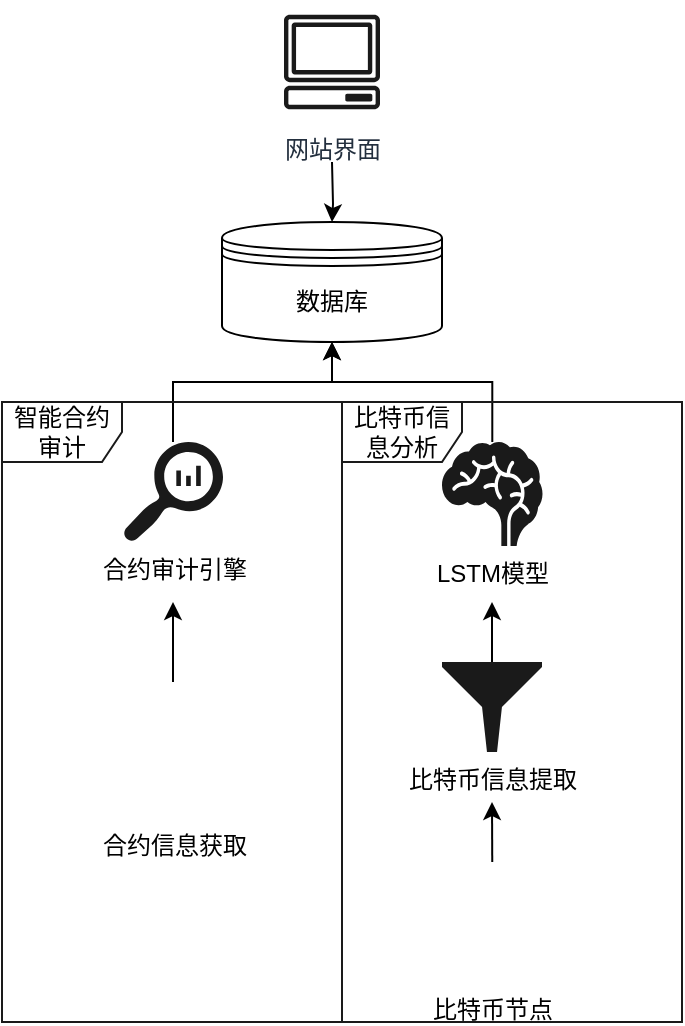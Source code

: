 <mxfile version="14.2.7" type="github">
  <diagram id="DMizLd6jPB5jcuzPNhlE" name="Page-1">
    <mxGraphModel dx="1422" dy="832" grid="1" gridSize="10" guides="1" tooltips="1" connect="1" arrows="1" fold="1" page="1" pageScale="1" pageWidth="850" pageHeight="1100" math="0" shadow="0">
      <root>
        <mxCell id="0" />
        <mxCell id="1" parent="0" />
        <mxCell id="u1e_f7d8fE_HU2oM6N3n-2" value="数据库" style="shape=datastore;whiteSpace=wrap;html=1;" parent="1" vertex="1">
          <mxGeometry x="340" y="280" width="110" height="60" as="geometry" />
        </mxCell>
        <mxCell id="u1e_f7d8fE_HU2oM6N3n-8" value="" style="edgeStyle=orthogonalEdgeStyle;rounded=0;orthogonalLoop=1;jettySize=auto;html=1;" parent="1" target="u1e_f7d8fE_HU2oM6N3n-2" edge="1">
          <mxGeometry relative="1" as="geometry">
            <mxPoint x="395" y="250" as="sourcePoint" />
          </mxGeometry>
        </mxCell>
        <mxCell id="u1e_f7d8fE_HU2oM6N3n-3" value="网站界面" style="outlineConnect=0;fontColor=#232F3E;gradientColor=none;fillColor=#ffffff;dashed=0;verticalLabelPosition=bottom;verticalAlign=top;align=center;html=1;fontSize=12;fontStyle=0;aspect=fixed;shape=mxgraph.aws4.resourceIcon;resIcon=mxgraph.aws4.client;strokeColor=#1A1A1A;" parent="1" vertex="1">
          <mxGeometry x="365" y="170" width="60" height="60" as="geometry" />
        </mxCell>
        <mxCell id="u1e_f7d8fE_HU2oM6N3n-22" style="edgeStyle=orthogonalEdgeStyle;rounded=0;orthogonalLoop=1;jettySize=auto;html=1;exitX=0.5;exitY=0;exitDx=0;exitDy=0;" parent="1" source="u1e_f7d8fE_HU2oM6N3n-6" edge="1">
          <mxGeometry relative="1" as="geometry">
            <mxPoint x="475" y="570" as="targetPoint" />
          </mxGeometry>
        </mxCell>
        <mxCell id="u1e_f7d8fE_HU2oM6N3n-6" value="比特币节点" style="shape=image;html=1;verticalAlign=top;verticalLabelPosition=bottom;labelBackgroundColor=#ffffff;imageAspect=0;aspect=fixed;image=https://cdn4.iconfinder.com/data/icons/cryptocoins/227/BTC-128.png" parent="1" vertex="1">
          <mxGeometry x="445.13" y="600" width="60" height="60" as="geometry" />
        </mxCell>
        <mxCell id="u1e_f7d8fE_HU2oM6N3n-28" style="edgeStyle=orthogonalEdgeStyle;rounded=0;orthogonalLoop=1;jettySize=auto;html=1;entryX=0.5;entryY=1;entryDx=0;entryDy=0;" parent="1" source="u1e_f7d8fE_HU2oM6N3n-7" target="u1e_f7d8fE_HU2oM6N3n-2" edge="1">
          <mxGeometry relative="1" as="geometry">
            <Array as="points">
              <mxPoint x="475" y="360" />
              <mxPoint x="395" y="360" />
            </Array>
          </mxGeometry>
        </mxCell>
        <mxCell id="u1e_f7d8fE_HU2oM6N3n-7" value="LSTM模型" style="shape=mxgraph.signs.healthcare.brain;html=1;pointerEvents=1;strokeColor=none;verticalLabelPosition=bottom;verticalAlign=top;align=center;fillColor=#1A1A1A;" parent="1" vertex="1">
          <mxGeometry x="450" y="390" width="50.25" height="52" as="geometry" />
        </mxCell>
        <mxCell id="u1e_f7d8fE_HU2oM6N3n-17" style="edgeStyle=orthogonalEdgeStyle;rounded=0;orthogonalLoop=1;jettySize=auto;html=1;entryX=0.5;entryY=1;entryDx=0;entryDy=0;" parent="1" source="u1e_f7d8fE_HU2oM6N3n-10" target="u1e_f7d8fE_HU2oM6N3n-2" edge="1">
          <mxGeometry relative="1" as="geometry">
            <Array as="points">
              <mxPoint x="315" y="360" />
              <mxPoint x="395" y="360" />
            </Array>
          </mxGeometry>
        </mxCell>
        <mxCell id="u1e_f7d8fE_HU2oM6N3n-10" value="合约审计引擎" style="pointerEvents=1;shadow=0;dashed=0;html=1;strokeColor=none;labelPosition=center;verticalLabelPosition=bottom;verticalAlign=top;align=center;shape=mxgraph.mscae.oms.log_search;fillColor=#1A1A1A;" parent="1" vertex="1">
          <mxGeometry x="290.5" y="390" width="50" height="50" as="geometry" />
        </mxCell>
        <mxCell id="u1e_f7d8fE_HU2oM6N3n-16" style="edgeStyle=orthogonalEdgeStyle;rounded=0;orthogonalLoop=1;jettySize=auto;html=1;" parent="1" source="u1e_f7d8fE_HU2oM6N3n-12" edge="1">
          <mxGeometry relative="1" as="geometry">
            <mxPoint x="315.5" y="470" as="targetPoint" />
          </mxGeometry>
        </mxCell>
        <mxCell id="u1e_f7d8fE_HU2oM6N3n-12" value="合约信息获取" style="shape=image;html=1;verticalAlign=top;verticalLabelPosition=bottom;labelBackgroundColor=#ffffff;imageAspect=0;aspect=fixed;image=https://cdn2.iconfinder.com/data/icons/free-solid-halloween-icons/24/Spider-128.png" parent="1" vertex="1">
          <mxGeometry x="281.5" y="510" width="68" height="68" as="geometry" />
        </mxCell>
        <mxCell id="u1e_f7d8fE_HU2oM6N3n-19" style="edgeStyle=orthogonalEdgeStyle;rounded=0;orthogonalLoop=1;jettySize=auto;html=1;exitX=0.5;exitY=0;exitDx=0;exitDy=0;exitPerimeter=0;" parent="1" source="u1e_f7d8fE_HU2oM6N3n-13" edge="1">
          <mxGeometry relative="1" as="geometry">
            <mxPoint x="475" y="470" as="targetPoint" />
            <mxPoint x="475" y="490" as="sourcePoint" />
          </mxGeometry>
        </mxCell>
        <mxCell id="u1e_f7d8fE_HU2oM6N3n-13" value="比特币信息提取" style="aspect=fixed;pointerEvents=1;shadow=0;dashed=0;html=1;strokeColor=none;labelPosition=center;verticalLabelPosition=bottom;verticalAlign=top;align=center;shape=mxgraph.mscae.enterprise.filter;fillColor=#1A1A1A;" parent="1" vertex="1">
          <mxGeometry x="450" y="500" width="50" height="45" as="geometry" />
        </mxCell>
        <mxCell id="u1e_f7d8fE_HU2oM6N3n-24" value="智能合约审计" style="shape=umlFrame;whiteSpace=wrap;html=1;strokeColor=#1A1A1A;fillColor=#FFFFFF;" parent="1" vertex="1">
          <mxGeometry x="230" y="370" width="170" height="310" as="geometry" />
        </mxCell>
        <mxCell id="u1e_f7d8fE_HU2oM6N3n-26" value="比特币信息分析" style="shape=umlFrame;whiteSpace=wrap;html=1;strokeColor=#1A1A1A;fillColor=#FFFFFF;" parent="1" vertex="1">
          <mxGeometry x="400" y="370" width="170" height="310" as="geometry" />
        </mxCell>
      </root>
    </mxGraphModel>
  </diagram>
</mxfile>
